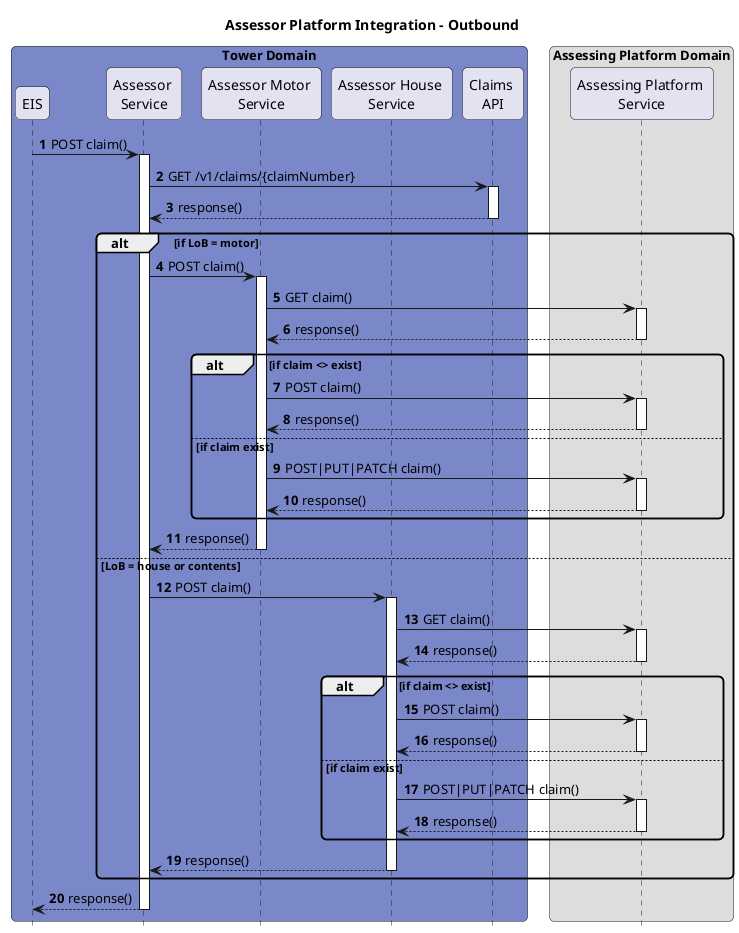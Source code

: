 @startuml Claim Status Managment Service - Sequence
'!theme sketchy-outline

title Assessor Platform Integration - Outbound

'Style
hide footbox
skinparam TitleBorderThickness 0
skinparam BoxPadding 10
skinparam responseMessageBelowArrow true
skinparam roundcorner 10
skinparam defaultFontName Raleway
autonumber

box "Tower Domain" #7A87C8
participant EIS
participant "Assessor \nService" as AS
participant "Assessor Motor \nService" as AMS
participant "Assessor House \nService" as AHS
participant "Claims \nAPI" as CAPI
end box

box "Assessing Platform Domain"
participant "Assessing Platform \nService" as HC
end box

EIS -> AS: POST claim()
activate AS
AS -> CAPI: GET /v1/claims/{claimNumber}
activate CAPI
return response()

alt if LoB = motor
    AS -> AMS: POST claim()

    activate AMS


    AMS -> HC: GET claim()
    activate HC
    return response()

    alt if claim <> exist
        AMS -> HC: POST claim()
        activate HC
        return response()

    else if claim exist
        AMS -> HC: POST|PUT|PATCH claim()
        activate HC
        return response()
    end

    return response()
else LoB = house or contents
    AS -> AHS: POST claim()

    activate AHS


    AHS -> HC: GET claim()
    activate HC
    return response()

    alt if claim <> exist
        AHS -> HC: POST claim()
        activate HC
        return response()

    else if claim exist
        AHS -> HC: POST|PUT|PATCH claim()
        activate HC
        return response()
    end

    return response()
end

return response()

@enduml

@startuml
hide footbox
skinparam TitleBorderThickness 0
skinparam BoxPadding 10
skinparam responseMessageBelowArrow true
' skinparam shadowing true
skinparam defaultFontName Raleway
autonumber

title Assessor Platform Integration - Inbound

box "Tower Domain" #7A87C8
participant "Assessor \nService" as AS
participant "Assessor Motor \nService" as AMS
end box

box "Assessing Platform Domain"
participant "Assessing Platform \nService" as HC
end box

activate HC
HC -> HC: event()

HC -> AMS: POST webhook(event)
deactivate HC

activate AMS
AMS -> AMS: processWebhook()

AMS -> HC: readResource()
activate HC
return response()
AMS -> AMS: processResponse()

AMS -> AS: POST resource()

@enduml

@startuml
hide footbox
skinparam TitleBorderThickness 0
skinparam BoxPadding 10
skinparam responseMessageBelowArrow true
' skinparam shadowing true
skinparam defaultFontName Raleway
autonumber

box "Tower Domain" #7A87C8
participant "Assessor \nService" as AS
participant "Assessor House \nService" as AHS
end box

box "Wilbur Domain"
participant "Wilbur \nService" as HC
end box

activate HC
HC -> HC: event()

HC -> AHS: POST webhook(event)
deactivate HC

activate AHS
AHS -> AHS: processWebhook()

AHS -> HC: readResource()
activate HC
return response()
AHS -> AHS: processResponse()

AHS -> AS: POST resource()

@enduml